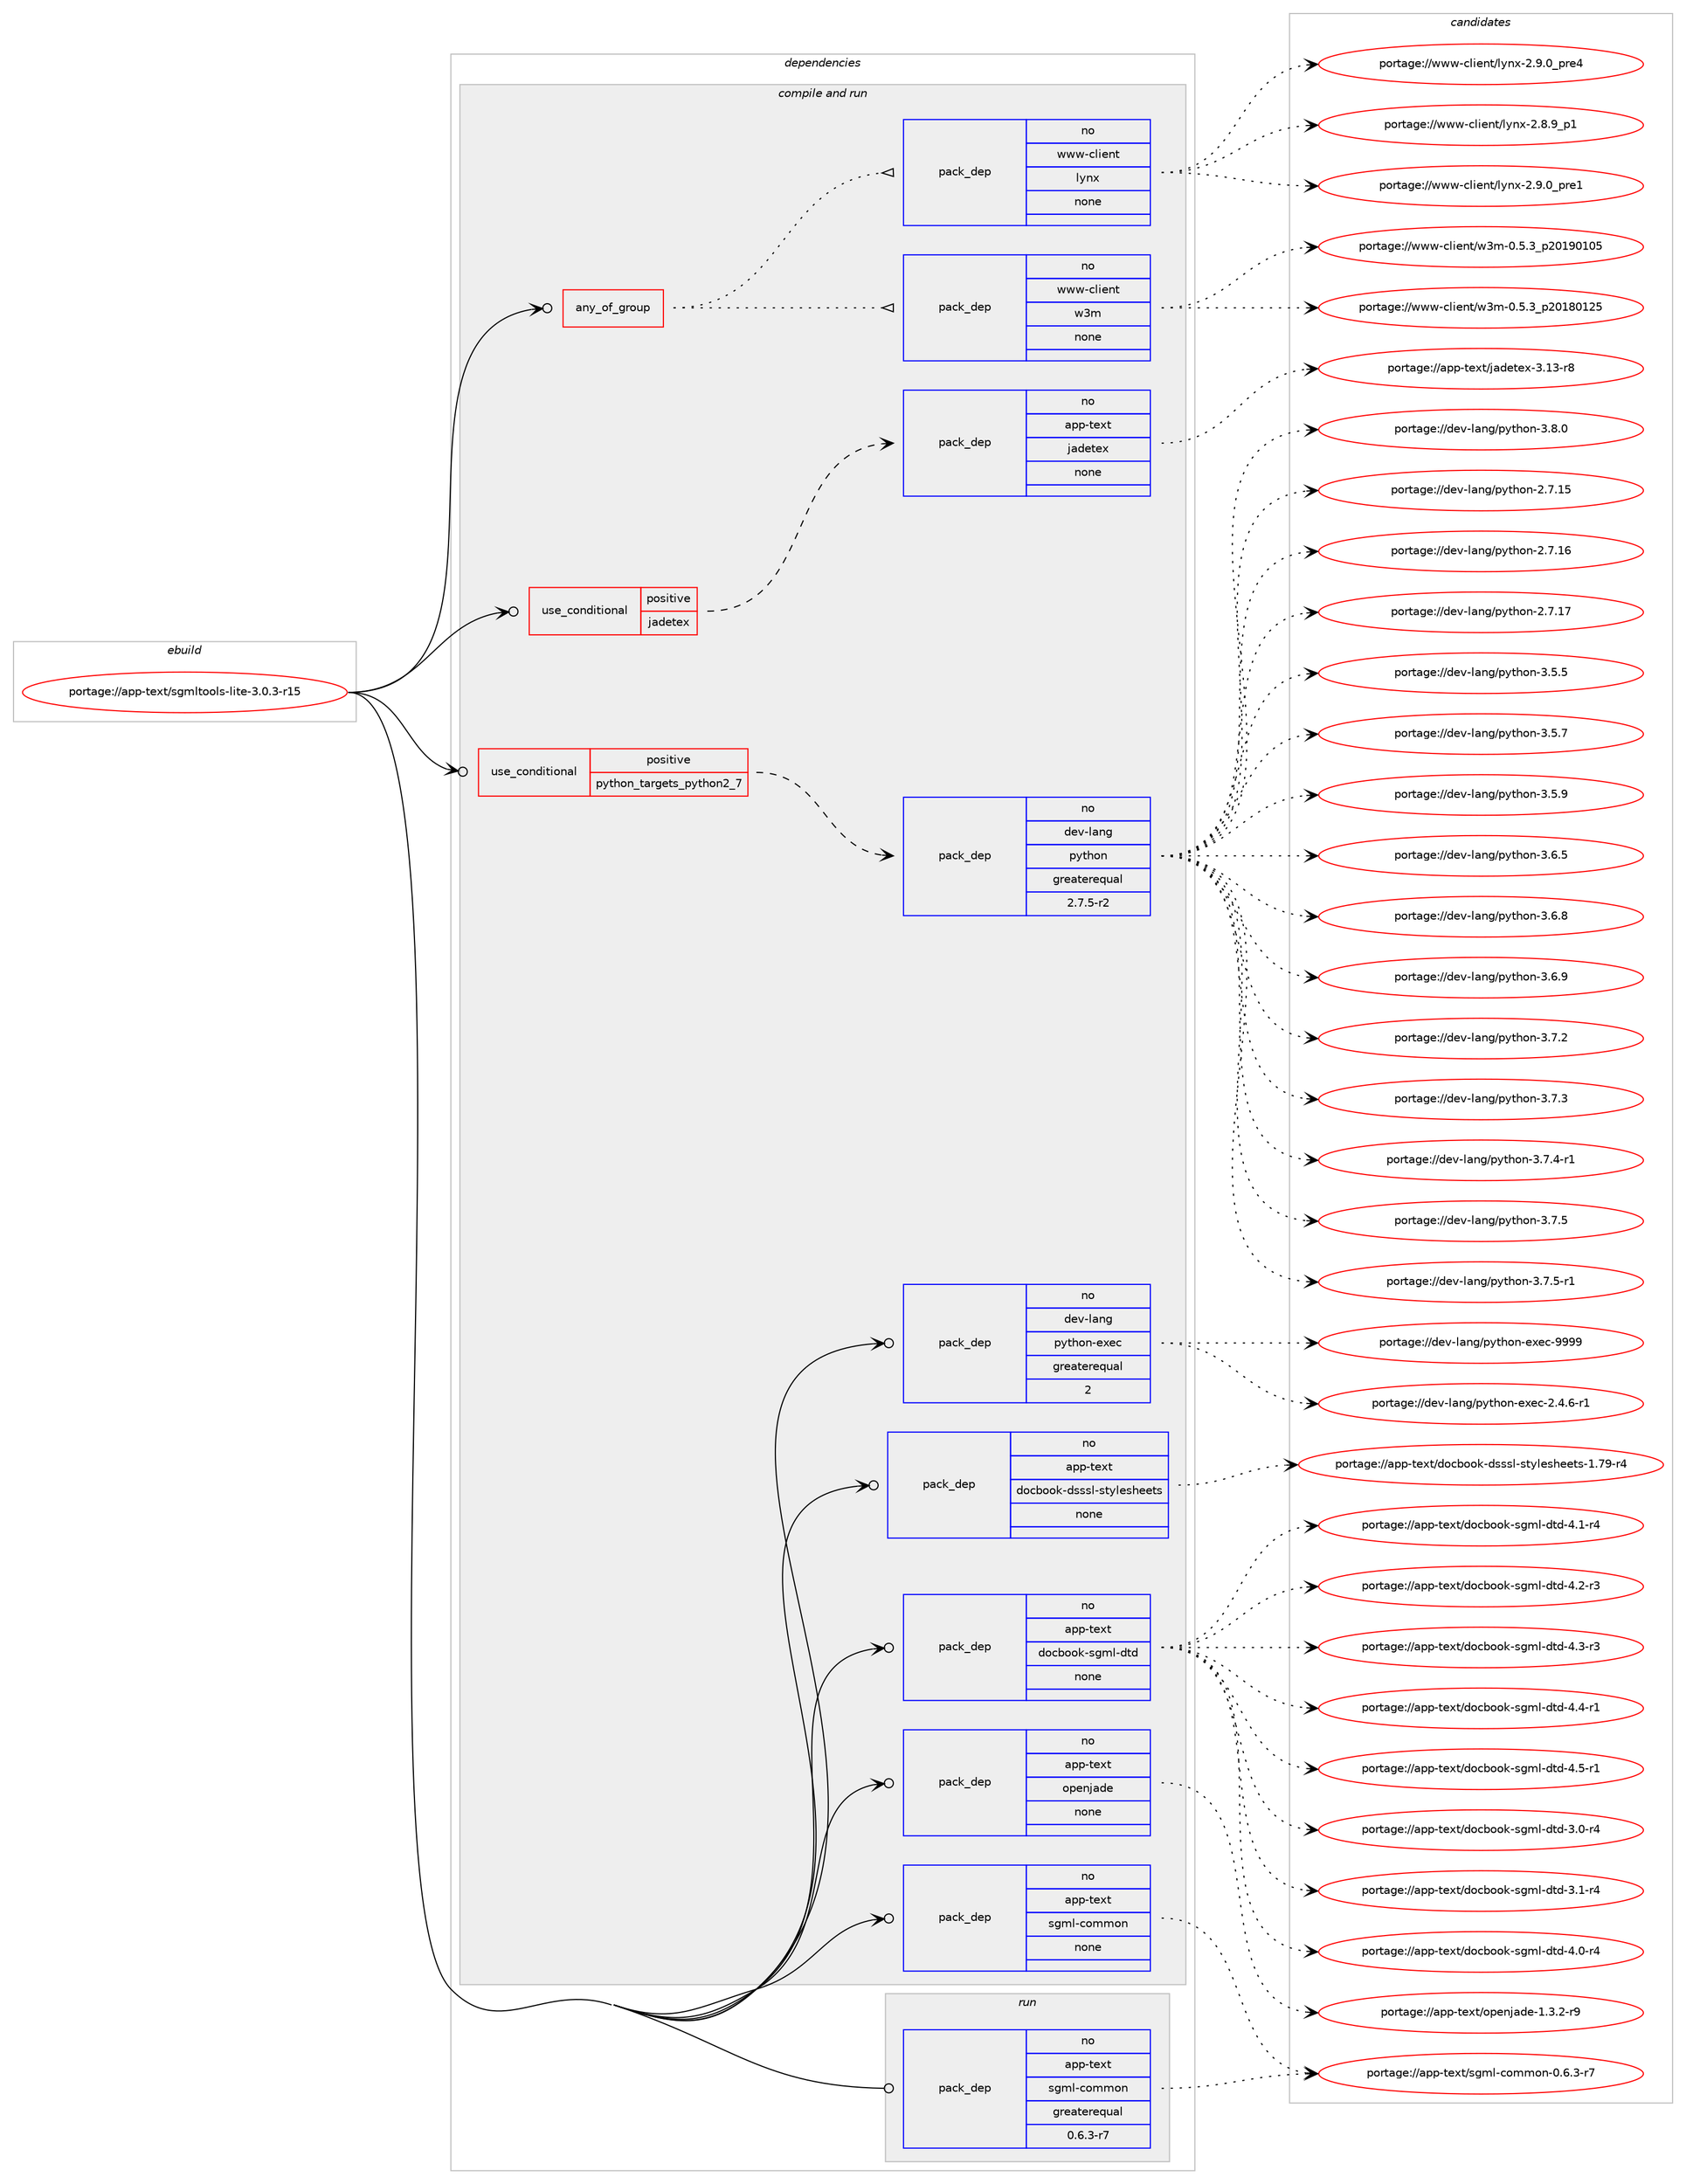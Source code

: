 digraph prolog {

# *************
# Graph options
# *************

newrank=true;
concentrate=true;
compound=true;
graph [rankdir=LR,fontname=Helvetica,fontsize=10,ranksep=1.5];#, ranksep=2.5, nodesep=0.2];
edge  [arrowhead=vee];
node  [fontname=Helvetica,fontsize=10];

# **********
# The ebuild
# **********

subgraph cluster_leftcol {
color=gray;
rank=same;
label=<<i>ebuild</i>>;
id [label="portage://app-text/sgmltools-lite-3.0.3-r15", color=red, width=4, href="../app-text/sgmltools-lite-3.0.3-r15.svg"];
}

# ****************
# The dependencies
# ****************

subgraph cluster_midcol {
color=gray;
label=<<i>dependencies</i>>;
subgraph cluster_compile {
fillcolor="#eeeeee";
style=filled;
label=<<i>compile</i>>;
}
subgraph cluster_compileandrun {
fillcolor="#eeeeee";
style=filled;
label=<<i>compile and run</i>>;
subgraph any795 {
dependency47493 [label=<<TABLE BORDER="0" CELLBORDER="1" CELLSPACING="0" CELLPADDING="4"><TR><TD CELLPADDING="10">any_of_group</TD></TR></TABLE>>, shape=none, color=red];subgraph pack35305 {
dependency47494 [label=<<TABLE BORDER="0" CELLBORDER="1" CELLSPACING="0" CELLPADDING="4" WIDTH="220"><TR><TD ROWSPAN="6" CELLPADDING="30">pack_dep</TD></TR><TR><TD WIDTH="110">no</TD></TR><TR><TD>www-client</TD></TR><TR><TD>w3m</TD></TR><TR><TD>none</TD></TR><TR><TD></TD></TR></TABLE>>, shape=none, color=blue];
}
dependency47493:e -> dependency47494:w [weight=20,style="dotted",arrowhead="oinv"];
subgraph pack35306 {
dependency47495 [label=<<TABLE BORDER="0" CELLBORDER="1" CELLSPACING="0" CELLPADDING="4" WIDTH="220"><TR><TD ROWSPAN="6" CELLPADDING="30">pack_dep</TD></TR><TR><TD WIDTH="110">no</TD></TR><TR><TD>www-client</TD></TR><TR><TD>lynx</TD></TR><TR><TD>none</TD></TR><TR><TD></TD></TR></TABLE>>, shape=none, color=blue];
}
dependency47493:e -> dependency47495:w [weight=20,style="dotted",arrowhead="oinv"];
}
id:e -> dependency47493:w [weight=20,style="solid",arrowhead="odotvee"];
subgraph cond11366 {
dependency47496 [label=<<TABLE BORDER="0" CELLBORDER="1" CELLSPACING="0" CELLPADDING="4"><TR><TD ROWSPAN="3" CELLPADDING="10">use_conditional</TD></TR><TR><TD>positive</TD></TR><TR><TD>jadetex</TD></TR></TABLE>>, shape=none, color=red];
subgraph pack35307 {
dependency47497 [label=<<TABLE BORDER="0" CELLBORDER="1" CELLSPACING="0" CELLPADDING="4" WIDTH="220"><TR><TD ROWSPAN="6" CELLPADDING="30">pack_dep</TD></TR><TR><TD WIDTH="110">no</TD></TR><TR><TD>app-text</TD></TR><TR><TD>jadetex</TD></TR><TR><TD>none</TD></TR><TR><TD></TD></TR></TABLE>>, shape=none, color=blue];
}
dependency47496:e -> dependency47497:w [weight=20,style="dashed",arrowhead="vee"];
}
id:e -> dependency47496:w [weight=20,style="solid",arrowhead="odotvee"];
subgraph cond11367 {
dependency47498 [label=<<TABLE BORDER="0" CELLBORDER="1" CELLSPACING="0" CELLPADDING="4"><TR><TD ROWSPAN="3" CELLPADDING="10">use_conditional</TD></TR><TR><TD>positive</TD></TR><TR><TD>python_targets_python2_7</TD></TR></TABLE>>, shape=none, color=red];
subgraph pack35308 {
dependency47499 [label=<<TABLE BORDER="0" CELLBORDER="1" CELLSPACING="0" CELLPADDING="4" WIDTH="220"><TR><TD ROWSPAN="6" CELLPADDING="30">pack_dep</TD></TR><TR><TD WIDTH="110">no</TD></TR><TR><TD>dev-lang</TD></TR><TR><TD>python</TD></TR><TR><TD>greaterequal</TD></TR><TR><TD>2.7.5-r2</TD></TR></TABLE>>, shape=none, color=blue];
}
dependency47498:e -> dependency47499:w [weight=20,style="dashed",arrowhead="vee"];
}
id:e -> dependency47498:w [weight=20,style="solid",arrowhead="odotvee"];
subgraph pack35309 {
dependency47500 [label=<<TABLE BORDER="0" CELLBORDER="1" CELLSPACING="0" CELLPADDING="4" WIDTH="220"><TR><TD ROWSPAN="6" CELLPADDING="30">pack_dep</TD></TR><TR><TD WIDTH="110">no</TD></TR><TR><TD>app-text</TD></TR><TR><TD>docbook-dsssl-stylesheets</TD></TR><TR><TD>none</TD></TR><TR><TD></TD></TR></TABLE>>, shape=none, color=blue];
}
id:e -> dependency47500:w [weight=20,style="solid",arrowhead="odotvee"];
subgraph pack35310 {
dependency47501 [label=<<TABLE BORDER="0" CELLBORDER="1" CELLSPACING="0" CELLPADDING="4" WIDTH="220"><TR><TD ROWSPAN="6" CELLPADDING="30">pack_dep</TD></TR><TR><TD WIDTH="110">no</TD></TR><TR><TD>app-text</TD></TR><TR><TD>docbook-sgml-dtd</TD></TR><TR><TD>none</TD></TR><TR><TD></TD></TR></TABLE>>, shape=none, color=blue];
}
id:e -> dependency47501:w [weight=20,style="solid",arrowhead="odotvee"];
subgraph pack35311 {
dependency47502 [label=<<TABLE BORDER="0" CELLBORDER="1" CELLSPACING="0" CELLPADDING="4" WIDTH="220"><TR><TD ROWSPAN="6" CELLPADDING="30">pack_dep</TD></TR><TR><TD WIDTH="110">no</TD></TR><TR><TD>app-text</TD></TR><TR><TD>openjade</TD></TR><TR><TD>none</TD></TR><TR><TD></TD></TR></TABLE>>, shape=none, color=blue];
}
id:e -> dependency47502:w [weight=20,style="solid",arrowhead="odotvee"];
subgraph pack35312 {
dependency47503 [label=<<TABLE BORDER="0" CELLBORDER="1" CELLSPACING="0" CELLPADDING="4" WIDTH="220"><TR><TD ROWSPAN="6" CELLPADDING="30">pack_dep</TD></TR><TR><TD WIDTH="110">no</TD></TR><TR><TD>app-text</TD></TR><TR><TD>sgml-common</TD></TR><TR><TD>none</TD></TR><TR><TD></TD></TR></TABLE>>, shape=none, color=blue];
}
id:e -> dependency47503:w [weight=20,style="solid",arrowhead="odotvee"];
subgraph pack35313 {
dependency47504 [label=<<TABLE BORDER="0" CELLBORDER="1" CELLSPACING="0" CELLPADDING="4" WIDTH="220"><TR><TD ROWSPAN="6" CELLPADDING="30">pack_dep</TD></TR><TR><TD WIDTH="110">no</TD></TR><TR><TD>dev-lang</TD></TR><TR><TD>python-exec</TD></TR><TR><TD>greaterequal</TD></TR><TR><TD>2</TD></TR></TABLE>>, shape=none, color=blue];
}
id:e -> dependency47504:w [weight=20,style="solid",arrowhead="odotvee"];
}
subgraph cluster_run {
fillcolor="#eeeeee";
style=filled;
label=<<i>run</i>>;
subgraph pack35314 {
dependency47505 [label=<<TABLE BORDER="0" CELLBORDER="1" CELLSPACING="0" CELLPADDING="4" WIDTH="220"><TR><TD ROWSPAN="6" CELLPADDING="30">pack_dep</TD></TR><TR><TD WIDTH="110">no</TD></TR><TR><TD>app-text</TD></TR><TR><TD>sgml-common</TD></TR><TR><TD>greaterequal</TD></TR><TR><TD>0.6.3-r7</TD></TR></TABLE>>, shape=none, color=blue];
}
id:e -> dependency47505:w [weight=20,style="solid",arrowhead="odot"];
}
}

# **************
# The candidates
# **************

subgraph cluster_choices {
rank=same;
color=gray;
label=<<i>candidates</i>>;

subgraph choice35305 {
color=black;
nodesep=1;
choiceportage11911911945991081051011101164711951109454846534651951125048495648495053 [label="portage://www-client/w3m-0.5.3_p20180125", color=red, width=4,href="../www-client/w3m-0.5.3_p20180125.svg"];
choiceportage11911911945991081051011101164711951109454846534651951125048495748494853 [label="portage://www-client/w3m-0.5.3_p20190105", color=red, width=4,href="../www-client/w3m-0.5.3_p20190105.svg"];
dependency47494:e -> choiceportage11911911945991081051011101164711951109454846534651951125048495648495053:w [style=dotted,weight="100"];
dependency47494:e -> choiceportage11911911945991081051011101164711951109454846534651951125048495748494853:w [style=dotted,weight="100"];
}
subgraph choice35306 {
color=black;
nodesep=1;
choiceportage1191191194599108105101110116471081211101204550465646579511249 [label="portage://www-client/lynx-2.8.9_p1", color=red, width=4,href="../www-client/lynx-2.8.9_p1.svg"];
choiceportage1191191194599108105101110116471081211101204550465746489511211410149 [label="portage://www-client/lynx-2.9.0_pre1", color=red, width=4,href="../www-client/lynx-2.9.0_pre1.svg"];
choiceportage1191191194599108105101110116471081211101204550465746489511211410152 [label="portage://www-client/lynx-2.9.0_pre4", color=red, width=4,href="../www-client/lynx-2.9.0_pre4.svg"];
dependency47495:e -> choiceportage1191191194599108105101110116471081211101204550465646579511249:w [style=dotted,weight="100"];
dependency47495:e -> choiceportage1191191194599108105101110116471081211101204550465746489511211410149:w [style=dotted,weight="100"];
dependency47495:e -> choiceportage1191191194599108105101110116471081211101204550465746489511211410152:w [style=dotted,weight="100"];
}
subgraph choice35307 {
color=black;
nodesep=1;
choiceportage9711211245116101120116471069710010111610112045514649514511456 [label="portage://app-text/jadetex-3.13-r8", color=red, width=4,href="../app-text/jadetex-3.13-r8.svg"];
dependency47497:e -> choiceportage9711211245116101120116471069710010111610112045514649514511456:w [style=dotted,weight="100"];
}
subgraph choice35308 {
color=black;
nodesep=1;
choiceportage10010111845108971101034711212111610411111045504655464953 [label="portage://dev-lang/python-2.7.15", color=red, width=4,href="../dev-lang/python-2.7.15.svg"];
choiceportage10010111845108971101034711212111610411111045504655464954 [label="portage://dev-lang/python-2.7.16", color=red, width=4,href="../dev-lang/python-2.7.16.svg"];
choiceportage10010111845108971101034711212111610411111045504655464955 [label="portage://dev-lang/python-2.7.17", color=red, width=4,href="../dev-lang/python-2.7.17.svg"];
choiceportage100101118451089711010347112121116104111110455146534653 [label="portage://dev-lang/python-3.5.5", color=red, width=4,href="../dev-lang/python-3.5.5.svg"];
choiceportage100101118451089711010347112121116104111110455146534655 [label="portage://dev-lang/python-3.5.7", color=red, width=4,href="../dev-lang/python-3.5.7.svg"];
choiceportage100101118451089711010347112121116104111110455146534657 [label="portage://dev-lang/python-3.5.9", color=red, width=4,href="../dev-lang/python-3.5.9.svg"];
choiceportage100101118451089711010347112121116104111110455146544653 [label="portage://dev-lang/python-3.6.5", color=red, width=4,href="../dev-lang/python-3.6.5.svg"];
choiceportage100101118451089711010347112121116104111110455146544656 [label="portage://dev-lang/python-3.6.8", color=red, width=4,href="../dev-lang/python-3.6.8.svg"];
choiceportage100101118451089711010347112121116104111110455146544657 [label="portage://dev-lang/python-3.6.9", color=red, width=4,href="../dev-lang/python-3.6.9.svg"];
choiceportage100101118451089711010347112121116104111110455146554650 [label="portage://dev-lang/python-3.7.2", color=red, width=4,href="../dev-lang/python-3.7.2.svg"];
choiceportage100101118451089711010347112121116104111110455146554651 [label="portage://dev-lang/python-3.7.3", color=red, width=4,href="../dev-lang/python-3.7.3.svg"];
choiceportage1001011184510897110103471121211161041111104551465546524511449 [label="portage://dev-lang/python-3.7.4-r1", color=red, width=4,href="../dev-lang/python-3.7.4-r1.svg"];
choiceportage100101118451089711010347112121116104111110455146554653 [label="portage://dev-lang/python-3.7.5", color=red, width=4,href="../dev-lang/python-3.7.5.svg"];
choiceportage1001011184510897110103471121211161041111104551465546534511449 [label="portage://dev-lang/python-3.7.5-r1", color=red, width=4,href="../dev-lang/python-3.7.5-r1.svg"];
choiceportage100101118451089711010347112121116104111110455146564648 [label="portage://dev-lang/python-3.8.0", color=red, width=4,href="../dev-lang/python-3.8.0.svg"];
dependency47499:e -> choiceportage10010111845108971101034711212111610411111045504655464953:w [style=dotted,weight="100"];
dependency47499:e -> choiceportage10010111845108971101034711212111610411111045504655464954:w [style=dotted,weight="100"];
dependency47499:e -> choiceportage10010111845108971101034711212111610411111045504655464955:w [style=dotted,weight="100"];
dependency47499:e -> choiceportage100101118451089711010347112121116104111110455146534653:w [style=dotted,weight="100"];
dependency47499:e -> choiceportage100101118451089711010347112121116104111110455146534655:w [style=dotted,weight="100"];
dependency47499:e -> choiceportage100101118451089711010347112121116104111110455146534657:w [style=dotted,weight="100"];
dependency47499:e -> choiceportage100101118451089711010347112121116104111110455146544653:w [style=dotted,weight="100"];
dependency47499:e -> choiceportage100101118451089711010347112121116104111110455146544656:w [style=dotted,weight="100"];
dependency47499:e -> choiceportage100101118451089711010347112121116104111110455146544657:w [style=dotted,weight="100"];
dependency47499:e -> choiceportage100101118451089711010347112121116104111110455146554650:w [style=dotted,weight="100"];
dependency47499:e -> choiceportage100101118451089711010347112121116104111110455146554651:w [style=dotted,weight="100"];
dependency47499:e -> choiceportage1001011184510897110103471121211161041111104551465546524511449:w [style=dotted,weight="100"];
dependency47499:e -> choiceportage100101118451089711010347112121116104111110455146554653:w [style=dotted,weight="100"];
dependency47499:e -> choiceportage1001011184510897110103471121211161041111104551465546534511449:w [style=dotted,weight="100"];
dependency47499:e -> choiceportage100101118451089711010347112121116104111110455146564648:w [style=dotted,weight="100"];
}
subgraph choice35309 {
color=black;
nodesep=1;
choiceportage9711211245116101120116471001119998111111107451001151151151084511511612110810111510410110111611545494655574511452 [label="portage://app-text/docbook-dsssl-stylesheets-1.79-r4", color=red, width=4,href="../app-text/docbook-dsssl-stylesheets-1.79-r4.svg"];
dependency47500:e -> choiceportage9711211245116101120116471001119998111111107451001151151151084511511612110810111510410110111611545494655574511452:w [style=dotted,weight="100"];
}
subgraph choice35310 {
color=black;
nodesep=1;
choiceportage97112112451161011201164710011199981111111074511510310910845100116100455146484511452 [label="portage://app-text/docbook-sgml-dtd-3.0-r4", color=red, width=4,href="../app-text/docbook-sgml-dtd-3.0-r4.svg"];
choiceportage97112112451161011201164710011199981111111074511510310910845100116100455146494511452 [label="portage://app-text/docbook-sgml-dtd-3.1-r4", color=red, width=4,href="../app-text/docbook-sgml-dtd-3.1-r4.svg"];
choiceportage97112112451161011201164710011199981111111074511510310910845100116100455246484511452 [label="portage://app-text/docbook-sgml-dtd-4.0-r4", color=red, width=4,href="../app-text/docbook-sgml-dtd-4.0-r4.svg"];
choiceportage97112112451161011201164710011199981111111074511510310910845100116100455246494511452 [label="portage://app-text/docbook-sgml-dtd-4.1-r4", color=red, width=4,href="../app-text/docbook-sgml-dtd-4.1-r4.svg"];
choiceportage97112112451161011201164710011199981111111074511510310910845100116100455246504511451 [label="portage://app-text/docbook-sgml-dtd-4.2-r3", color=red, width=4,href="../app-text/docbook-sgml-dtd-4.2-r3.svg"];
choiceportage97112112451161011201164710011199981111111074511510310910845100116100455246514511451 [label="portage://app-text/docbook-sgml-dtd-4.3-r3", color=red, width=4,href="../app-text/docbook-sgml-dtd-4.3-r3.svg"];
choiceportage97112112451161011201164710011199981111111074511510310910845100116100455246524511449 [label="portage://app-text/docbook-sgml-dtd-4.4-r1", color=red, width=4,href="../app-text/docbook-sgml-dtd-4.4-r1.svg"];
choiceportage97112112451161011201164710011199981111111074511510310910845100116100455246534511449 [label="portage://app-text/docbook-sgml-dtd-4.5-r1", color=red, width=4,href="../app-text/docbook-sgml-dtd-4.5-r1.svg"];
dependency47501:e -> choiceportage97112112451161011201164710011199981111111074511510310910845100116100455146484511452:w [style=dotted,weight="100"];
dependency47501:e -> choiceportage97112112451161011201164710011199981111111074511510310910845100116100455146494511452:w [style=dotted,weight="100"];
dependency47501:e -> choiceportage97112112451161011201164710011199981111111074511510310910845100116100455246484511452:w [style=dotted,weight="100"];
dependency47501:e -> choiceportage97112112451161011201164710011199981111111074511510310910845100116100455246494511452:w [style=dotted,weight="100"];
dependency47501:e -> choiceportage97112112451161011201164710011199981111111074511510310910845100116100455246504511451:w [style=dotted,weight="100"];
dependency47501:e -> choiceportage97112112451161011201164710011199981111111074511510310910845100116100455246514511451:w [style=dotted,weight="100"];
dependency47501:e -> choiceportage97112112451161011201164710011199981111111074511510310910845100116100455246524511449:w [style=dotted,weight="100"];
dependency47501:e -> choiceportage97112112451161011201164710011199981111111074511510310910845100116100455246534511449:w [style=dotted,weight="100"];
}
subgraph choice35311 {
color=black;
nodesep=1;
choiceportage971121124511610112011647111112101110106971001014549465146504511457 [label="portage://app-text/openjade-1.3.2-r9", color=red, width=4,href="../app-text/openjade-1.3.2-r9.svg"];
dependency47502:e -> choiceportage971121124511610112011647111112101110106971001014549465146504511457:w [style=dotted,weight="100"];
}
subgraph choice35312 {
color=black;
nodesep=1;
choiceportage97112112451161011201164711510310910845991111091091111104548465446514511455 [label="portage://app-text/sgml-common-0.6.3-r7", color=red, width=4,href="../app-text/sgml-common-0.6.3-r7.svg"];
dependency47503:e -> choiceportage97112112451161011201164711510310910845991111091091111104548465446514511455:w [style=dotted,weight="100"];
}
subgraph choice35313 {
color=black;
nodesep=1;
choiceportage10010111845108971101034711212111610411111045101120101994550465246544511449 [label="portage://dev-lang/python-exec-2.4.6-r1", color=red, width=4,href="../dev-lang/python-exec-2.4.6-r1.svg"];
choiceportage10010111845108971101034711212111610411111045101120101994557575757 [label="portage://dev-lang/python-exec-9999", color=red, width=4,href="../dev-lang/python-exec-9999.svg"];
dependency47504:e -> choiceportage10010111845108971101034711212111610411111045101120101994550465246544511449:w [style=dotted,weight="100"];
dependency47504:e -> choiceportage10010111845108971101034711212111610411111045101120101994557575757:w [style=dotted,weight="100"];
}
subgraph choice35314 {
color=black;
nodesep=1;
choiceportage97112112451161011201164711510310910845991111091091111104548465446514511455 [label="portage://app-text/sgml-common-0.6.3-r7", color=red, width=4,href="../app-text/sgml-common-0.6.3-r7.svg"];
dependency47505:e -> choiceportage97112112451161011201164711510310910845991111091091111104548465446514511455:w [style=dotted,weight="100"];
}
}

}
